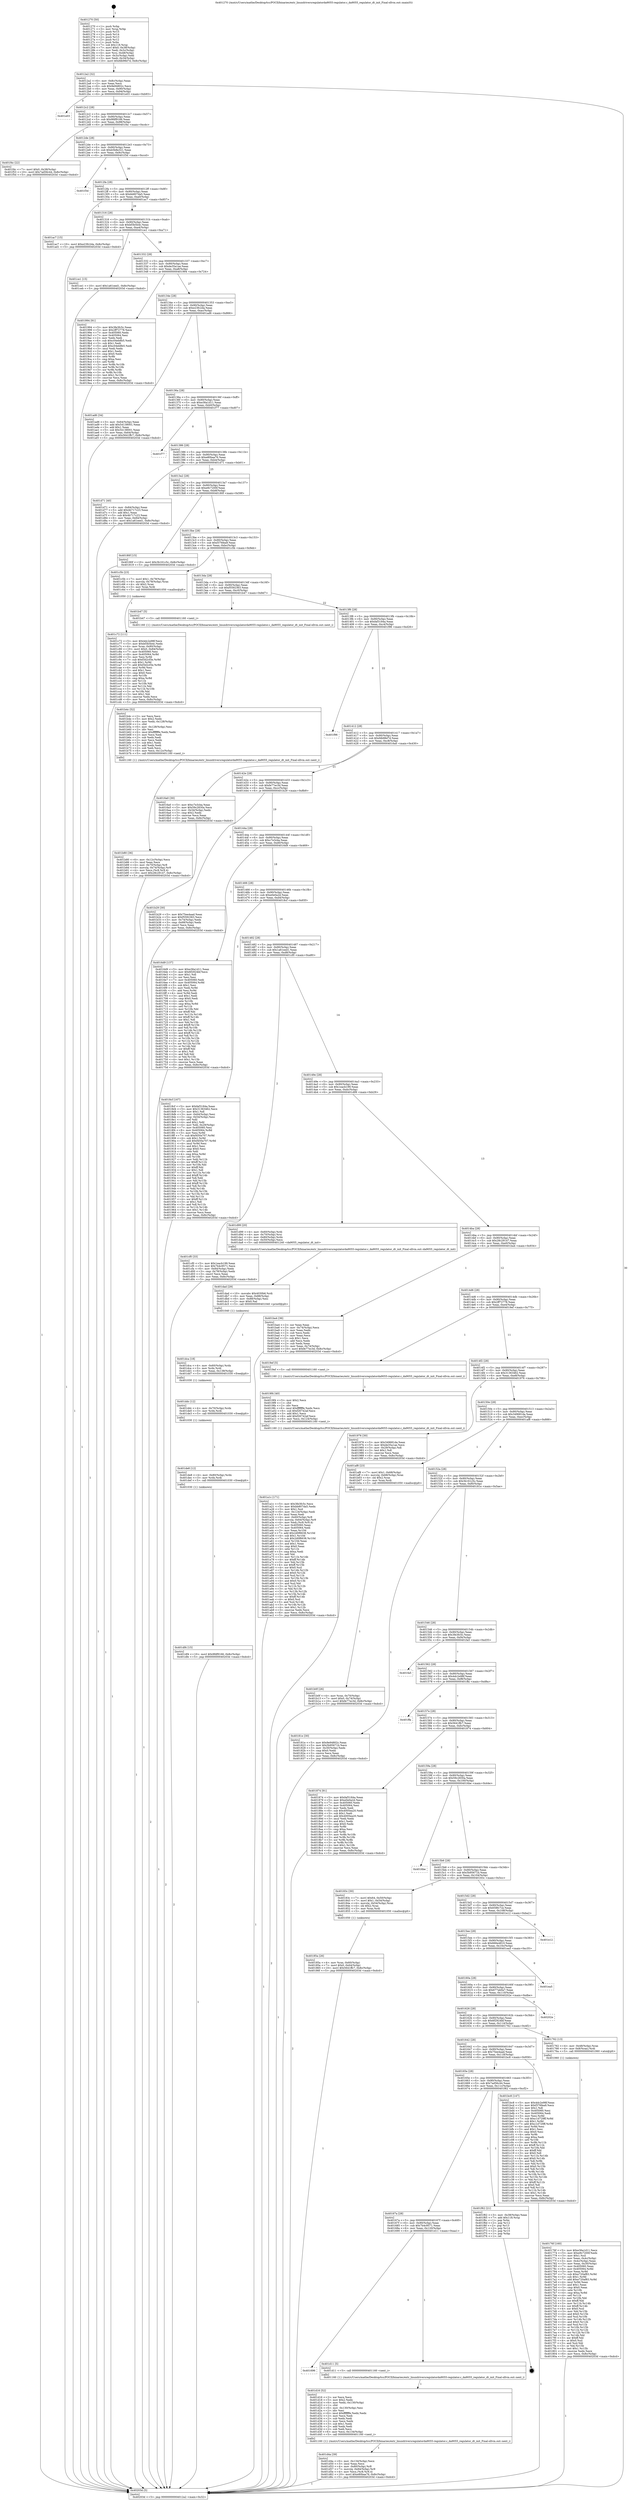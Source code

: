 digraph "0x401270" {
  label = "0x401270 (/mnt/c/Users/mathe/Desktop/tcc/POCII/binaries/extr_linuxdriversregulatorda9055-regulator.c_da9055_regulator_dt_init_Final-ollvm.out::main(0))"
  labelloc = "t"
  node[shape=record]

  Entry [label="",width=0.3,height=0.3,shape=circle,fillcolor=black,style=filled]
  "0x4012a2" [label="{
     0x4012a2 [32]\l
     | [instrs]\l
     &nbsp;&nbsp;0x4012a2 \<+6\>: mov -0x8c(%rbp),%eax\l
     &nbsp;&nbsp;0x4012a8 \<+2\>: mov %eax,%ecx\l
     &nbsp;&nbsp;0x4012aa \<+6\>: sub $0x9e94802c,%ecx\l
     &nbsp;&nbsp;0x4012b0 \<+6\>: mov %eax,-0x90(%rbp)\l
     &nbsp;&nbsp;0x4012b6 \<+6\>: mov %ecx,-0x94(%rbp)\l
     &nbsp;&nbsp;0x4012bc \<+6\>: je 0000000000401e03 \<main+0xb93\>\l
  }"]
  "0x401e03" [label="{
     0x401e03\l
  }", style=dashed]
  "0x4012c2" [label="{
     0x4012c2 [28]\l
     | [instrs]\l
     &nbsp;&nbsp;0x4012c2 \<+5\>: jmp 00000000004012c7 \<main+0x57\>\l
     &nbsp;&nbsp;0x4012c7 \<+6\>: mov -0x90(%rbp),%eax\l
     &nbsp;&nbsp;0x4012cd \<+5\>: sub $0x9fdf9166,%eax\l
     &nbsp;&nbsp;0x4012d2 \<+6\>: mov %eax,-0x98(%rbp)\l
     &nbsp;&nbsp;0x4012d8 \<+6\>: je 0000000000401f4c \<main+0xcdc\>\l
  }"]
  Exit [label="",width=0.3,height=0.3,shape=circle,fillcolor=black,style=filled,peripheries=2]
  "0x401f4c" [label="{
     0x401f4c [22]\l
     | [instrs]\l
     &nbsp;&nbsp;0x401f4c \<+7\>: movl $0x0,-0x38(%rbp)\l
     &nbsp;&nbsp;0x401f53 \<+10\>: movl $0x7ad56c44,-0x8c(%rbp)\l
     &nbsp;&nbsp;0x401f5d \<+5\>: jmp 000000000040203d \<main+0xdcd\>\l
  }"]
  "0x4012de" [label="{
     0x4012de [28]\l
     | [instrs]\l
     &nbsp;&nbsp;0x4012de \<+5\>: jmp 00000000004012e3 \<main+0x73\>\l
     &nbsp;&nbsp;0x4012e3 \<+6\>: mov -0x90(%rbp),%eax\l
     &nbsp;&nbsp;0x4012e9 \<+5\>: sub $0xb5b8e321,%eax\l
     &nbsp;&nbsp;0x4012ee \<+6\>: mov %eax,-0x9c(%rbp)\l
     &nbsp;&nbsp;0x4012f4 \<+6\>: je 0000000000401f3d \<main+0xccd\>\l
  }"]
  "0x401df4" [label="{
     0x401df4 [15]\l
     | [instrs]\l
     &nbsp;&nbsp;0x401df4 \<+10\>: movl $0x9fdf9166,-0x8c(%rbp)\l
     &nbsp;&nbsp;0x401dfe \<+5\>: jmp 000000000040203d \<main+0xdcd\>\l
  }"]
  "0x401f3d" [label="{
     0x401f3d\l
  }", style=dashed]
  "0x4012fa" [label="{
     0x4012fa [28]\l
     | [instrs]\l
     &nbsp;&nbsp;0x4012fa \<+5\>: jmp 00000000004012ff \<main+0x8f\>\l
     &nbsp;&nbsp;0x4012ff \<+6\>: mov -0x90(%rbp),%eax\l
     &nbsp;&nbsp;0x401305 \<+5\>: sub $0xbb807da5,%eax\l
     &nbsp;&nbsp;0x40130a \<+6\>: mov %eax,-0xa0(%rbp)\l
     &nbsp;&nbsp;0x401310 \<+6\>: je 0000000000401ac7 \<main+0x857\>\l
  }"]
  "0x401de8" [label="{
     0x401de8 [12]\l
     | [instrs]\l
     &nbsp;&nbsp;0x401de8 \<+4\>: mov -0x80(%rbp),%rdx\l
     &nbsp;&nbsp;0x401dec \<+3\>: mov %rdx,%rdi\l
     &nbsp;&nbsp;0x401def \<+5\>: call 0000000000401030 \<free@plt\>\l
     | [calls]\l
     &nbsp;&nbsp;0x401030 \{1\} (unknown)\l
  }"]
  "0x401ac7" [label="{
     0x401ac7 [15]\l
     | [instrs]\l
     &nbsp;&nbsp;0x401ac7 \<+10\>: movl $0xe23fc2da,-0x8c(%rbp)\l
     &nbsp;&nbsp;0x401ad1 \<+5\>: jmp 000000000040203d \<main+0xdcd\>\l
  }"]
  "0x401316" [label="{
     0x401316 [28]\l
     | [instrs]\l
     &nbsp;&nbsp;0x401316 \<+5\>: jmp 000000000040131b \<main+0xab\>\l
     &nbsp;&nbsp;0x40131b \<+6\>: mov -0x90(%rbp),%eax\l
     &nbsp;&nbsp;0x401321 \<+5\>: sub $0xbf3b5b4c,%eax\l
     &nbsp;&nbsp;0x401326 \<+6\>: mov %eax,-0xa4(%rbp)\l
     &nbsp;&nbsp;0x40132c \<+6\>: je 0000000000401ce1 \<main+0xa71\>\l
  }"]
  "0x401ddc" [label="{
     0x401ddc [12]\l
     | [instrs]\l
     &nbsp;&nbsp;0x401ddc \<+4\>: mov -0x70(%rbp),%rdx\l
     &nbsp;&nbsp;0x401de0 \<+3\>: mov %rdx,%rdi\l
     &nbsp;&nbsp;0x401de3 \<+5\>: call 0000000000401030 \<free@plt\>\l
     | [calls]\l
     &nbsp;&nbsp;0x401030 \{1\} (unknown)\l
  }"]
  "0x401ce1" [label="{
     0x401ce1 [15]\l
     | [instrs]\l
     &nbsp;&nbsp;0x401ce1 \<+10\>: movl $0x1a61eed1,-0x8c(%rbp)\l
     &nbsp;&nbsp;0x401ceb \<+5\>: jmp 000000000040203d \<main+0xdcd\>\l
  }"]
  "0x401332" [label="{
     0x401332 [28]\l
     | [instrs]\l
     &nbsp;&nbsp;0x401332 \<+5\>: jmp 0000000000401337 \<main+0xc7\>\l
     &nbsp;&nbsp;0x401337 \<+6\>: mov -0x90(%rbp),%eax\l
     &nbsp;&nbsp;0x40133d \<+5\>: sub $0xde35a1ae,%eax\l
     &nbsp;&nbsp;0x401342 \<+6\>: mov %eax,-0xa8(%rbp)\l
     &nbsp;&nbsp;0x401348 \<+6\>: je 0000000000401994 \<main+0x724\>\l
  }"]
  "0x401dca" [label="{
     0x401dca [18]\l
     | [instrs]\l
     &nbsp;&nbsp;0x401dca \<+4\>: mov -0x60(%rbp),%rdx\l
     &nbsp;&nbsp;0x401dce \<+3\>: mov %rdx,%rdi\l
     &nbsp;&nbsp;0x401dd1 \<+6\>: mov %eax,-0x138(%rbp)\l
     &nbsp;&nbsp;0x401dd7 \<+5\>: call 0000000000401030 \<free@plt\>\l
     | [calls]\l
     &nbsp;&nbsp;0x401030 \{1\} (unknown)\l
  }"]
  "0x401994" [label="{
     0x401994 [91]\l
     | [instrs]\l
     &nbsp;&nbsp;0x401994 \<+5\>: mov $0x3fe3fc5c,%eax\l
     &nbsp;&nbsp;0x401999 \<+5\>: mov $0x2ff72778,%ecx\l
     &nbsp;&nbsp;0x40199e \<+7\>: mov 0x405060,%edx\l
     &nbsp;&nbsp;0x4019a5 \<+7\>: mov 0x405064,%esi\l
     &nbsp;&nbsp;0x4019ac \<+2\>: mov %edx,%edi\l
     &nbsp;&nbsp;0x4019ae \<+6\>: sub $0xc04eb8b5,%edi\l
     &nbsp;&nbsp;0x4019b4 \<+3\>: sub $0x1,%edi\l
     &nbsp;&nbsp;0x4019b7 \<+6\>: add $0xc04eb8b5,%edi\l
     &nbsp;&nbsp;0x4019bd \<+3\>: imul %edi,%edx\l
     &nbsp;&nbsp;0x4019c0 \<+3\>: and $0x1,%edx\l
     &nbsp;&nbsp;0x4019c3 \<+3\>: cmp $0x0,%edx\l
     &nbsp;&nbsp;0x4019c6 \<+4\>: sete %r8b\l
     &nbsp;&nbsp;0x4019ca \<+3\>: cmp $0xa,%esi\l
     &nbsp;&nbsp;0x4019cd \<+4\>: setl %r9b\l
     &nbsp;&nbsp;0x4019d1 \<+3\>: mov %r8b,%r10b\l
     &nbsp;&nbsp;0x4019d4 \<+3\>: and %r9b,%r10b\l
     &nbsp;&nbsp;0x4019d7 \<+3\>: xor %r9b,%r8b\l
     &nbsp;&nbsp;0x4019da \<+3\>: or %r8b,%r10b\l
     &nbsp;&nbsp;0x4019dd \<+4\>: test $0x1,%r10b\l
     &nbsp;&nbsp;0x4019e1 \<+3\>: cmovne %ecx,%eax\l
     &nbsp;&nbsp;0x4019e4 \<+6\>: mov %eax,-0x8c(%rbp)\l
     &nbsp;&nbsp;0x4019ea \<+5\>: jmp 000000000040203d \<main+0xdcd\>\l
  }"]
  "0x40134e" [label="{
     0x40134e [28]\l
     | [instrs]\l
     &nbsp;&nbsp;0x40134e \<+5\>: jmp 0000000000401353 \<main+0xe3\>\l
     &nbsp;&nbsp;0x401353 \<+6\>: mov -0x90(%rbp),%eax\l
     &nbsp;&nbsp;0x401359 \<+5\>: sub $0xe23fc2da,%eax\l
     &nbsp;&nbsp;0x40135e \<+6\>: mov %eax,-0xac(%rbp)\l
     &nbsp;&nbsp;0x401364 \<+6\>: je 0000000000401ad6 \<main+0x866\>\l
  }"]
  "0x401dad" [label="{
     0x401dad [29]\l
     | [instrs]\l
     &nbsp;&nbsp;0x401dad \<+10\>: movabs $0x4030b6,%rdi\l
     &nbsp;&nbsp;0x401db7 \<+6\>: mov %eax,-0x88(%rbp)\l
     &nbsp;&nbsp;0x401dbd \<+6\>: mov -0x88(%rbp),%esi\l
     &nbsp;&nbsp;0x401dc3 \<+2\>: mov $0x0,%al\l
     &nbsp;&nbsp;0x401dc5 \<+5\>: call 0000000000401040 \<printf@plt\>\l
     | [calls]\l
     &nbsp;&nbsp;0x401040 \{1\} (unknown)\l
  }"]
  "0x401ad6" [label="{
     0x401ad6 [34]\l
     | [instrs]\l
     &nbsp;&nbsp;0x401ad6 \<+3\>: mov -0x64(%rbp),%eax\l
     &nbsp;&nbsp;0x401ad9 \<+5\>: add $0x54138001,%eax\l
     &nbsp;&nbsp;0x401ade \<+3\>: add $0x1,%eax\l
     &nbsp;&nbsp;0x401ae1 \<+5\>: sub $0x54138001,%eax\l
     &nbsp;&nbsp;0x401ae6 \<+3\>: mov %eax,-0x64(%rbp)\l
     &nbsp;&nbsp;0x401ae9 \<+10\>: movl $0x5641ffc7,-0x8c(%rbp)\l
     &nbsp;&nbsp;0x401af3 \<+5\>: jmp 000000000040203d \<main+0xdcd\>\l
  }"]
  "0x40136a" [label="{
     0x40136a [28]\l
     | [instrs]\l
     &nbsp;&nbsp;0x40136a \<+5\>: jmp 000000000040136f \<main+0xff\>\l
     &nbsp;&nbsp;0x40136f \<+6\>: mov -0x90(%rbp),%eax\l
     &nbsp;&nbsp;0x401375 \<+5\>: sub $0xe36a1d11,%eax\l
     &nbsp;&nbsp;0x40137a \<+6\>: mov %eax,-0xb0(%rbp)\l
     &nbsp;&nbsp;0x401380 \<+6\>: je 0000000000401f77 \<main+0xd07\>\l
  }"]
  "0x401d4a" [label="{
     0x401d4a [39]\l
     | [instrs]\l
     &nbsp;&nbsp;0x401d4a \<+6\>: mov -0x134(%rbp),%ecx\l
     &nbsp;&nbsp;0x401d50 \<+3\>: imul %eax,%ecx\l
     &nbsp;&nbsp;0x401d53 \<+4\>: mov -0x80(%rbp),%r8\l
     &nbsp;&nbsp;0x401d57 \<+7\>: movslq -0x84(%rbp),%r9\l
     &nbsp;&nbsp;0x401d5e \<+4\>: mov %ecx,(%r8,%r9,4)\l
     &nbsp;&nbsp;0x401d62 \<+10\>: movl $0xe80baa76,-0x8c(%rbp)\l
     &nbsp;&nbsp;0x401d6c \<+5\>: jmp 000000000040203d \<main+0xdcd\>\l
  }"]
  "0x401f77" [label="{
     0x401f77\l
  }", style=dashed]
  "0x401386" [label="{
     0x401386 [28]\l
     | [instrs]\l
     &nbsp;&nbsp;0x401386 \<+5\>: jmp 000000000040138b \<main+0x11b\>\l
     &nbsp;&nbsp;0x40138b \<+6\>: mov -0x90(%rbp),%eax\l
     &nbsp;&nbsp;0x401391 \<+5\>: sub $0xe80baa76,%eax\l
     &nbsp;&nbsp;0x401396 \<+6\>: mov %eax,-0xb4(%rbp)\l
     &nbsp;&nbsp;0x40139c \<+6\>: je 0000000000401d71 \<main+0xb01\>\l
  }"]
  "0x401d16" [label="{
     0x401d16 [52]\l
     | [instrs]\l
     &nbsp;&nbsp;0x401d16 \<+2\>: xor %ecx,%ecx\l
     &nbsp;&nbsp;0x401d18 \<+5\>: mov $0x2,%edx\l
     &nbsp;&nbsp;0x401d1d \<+6\>: mov %edx,-0x130(%rbp)\l
     &nbsp;&nbsp;0x401d23 \<+1\>: cltd\l
     &nbsp;&nbsp;0x401d24 \<+6\>: mov -0x130(%rbp),%esi\l
     &nbsp;&nbsp;0x401d2a \<+2\>: idiv %esi\l
     &nbsp;&nbsp;0x401d2c \<+6\>: imul $0xfffffffe,%edx,%edx\l
     &nbsp;&nbsp;0x401d32 \<+2\>: mov %ecx,%edi\l
     &nbsp;&nbsp;0x401d34 \<+2\>: sub %edx,%edi\l
     &nbsp;&nbsp;0x401d36 \<+2\>: mov %ecx,%edx\l
     &nbsp;&nbsp;0x401d38 \<+3\>: sub $0x1,%edx\l
     &nbsp;&nbsp;0x401d3b \<+2\>: add %edx,%edi\l
     &nbsp;&nbsp;0x401d3d \<+2\>: sub %edi,%ecx\l
     &nbsp;&nbsp;0x401d3f \<+6\>: mov %ecx,-0x134(%rbp)\l
     &nbsp;&nbsp;0x401d45 \<+5\>: call 0000000000401160 \<next_i\>\l
     | [calls]\l
     &nbsp;&nbsp;0x401160 \{1\} (/mnt/c/Users/mathe/Desktop/tcc/POCII/binaries/extr_linuxdriversregulatorda9055-regulator.c_da9055_regulator_dt_init_Final-ollvm.out::next_i)\l
  }"]
  "0x401d71" [label="{
     0x401d71 [40]\l
     | [instrs]\l
     &nbsp;&nbsp;0x401d71 \<+6\>: mov -0x84(%rbp),%eax\l
     &nbsp;&nbsp;0x401d77 \<+5\>: add $0x4b717c23,%eax\l
     &nbsp;&nbsp;0x401d7c \<+3\>: add $0x1,%eax\l
     &nbsp;&nbsp;0x401d7f \<+5\>: sub $0x4b717c23,%eax\l
     &nbsp;&nbsp;0x401d84 \<+6\>: mov %eax,-0x84(%rbp)\l
     &nbsp;&nbsp;0x401d8a \<+10\>: movl $0x1a61eed1,-0x8c(%rbp)\l
     &nbsp;&nbsp;0x401d94 \<+5\>: jmp 000000000040203d \<main+0xdcd\>\l
  }"]
  "0x4013a2" [label="{
     0x4013a2 [28]\l
     | [instrs]\l
     &nbsp;&nbsp;0x4013a2 \<+5\>: jmp 00000000004013a7 \<main+0x137\>\l
     &nbsp;&nbsp;0x4013a7 \<+6\>: mov -0x90(%rbp),%eax\l
     &nbsp;&nbsp;0x4013ad \<+5\>: sub $0xe9c7200f,%eax\l
     &nbsp;&nbsp;0x4013b2 \<+6\>: mov %eax,-0xb8(%rbp)\l
     &nbsp;&nbsp;0x4013b8 \<+6\>: je 000000000040180f \<main+0x59f\>\l
  }"]
  "0x401696" [label="{
     0x401696\l
  }", style=dashed]
  "0x40180f" [label="{
     0x40180f [15]\l
     | [instrs]\l
     &nbsp;&nbsp;0x40180f \<+10\>: movl $0x3b161c5c,-0x8c(%rbp)\l
     &nbsp;&nbsp;0x401819 \<+5\>: jmp 000000000040203d \<main+0xdcd\>\l
  }"]
  "0x4013be" [label="{
     0x4013be [28]\l
     | [instrs]\l
     &nbsp;&nbsp;0x4013be \<+5\>: jmp 00000000004013c3 \<main+0x153\>\l
     &nbsp;&nbsp;0x4013c3 \<+6\>: mov -0x90(%rbp),%eax\l
     &nbsp;&nbsp;0x4013c9 \<+5\>: sub $0xf376fea9,%eax\l
     &nbsp;&nbsp;0x4013ce \<+6\>: mov %eax,-0xbc(%rbp)\l
     &nbsp;&nbsp;0x4013d4 \<+6\>: je 0000000000401c5b \<main+0x9eb\>\l
  }"]
  "0x401d11" [label="{
     0x401d11 [5]\l
     | [instrs]\l
     &nbsp;&nbsp;0x401d11 \<+5\>: call 0000000000401160 \<next_i\>\l
     | [calls]\l
     &nbsp;&nbsp;0x401160 \{1\} (/mnt/c/Users/mathe/Desktop/tcc/POCII/binaries/extr_linuxdriversregulatorda9055-regulator.c_da9055_regulator_dt_init_Final-ollvm.out::next_i)\l
  }"]
  "0x401c5b" [label="{
     0x401c5b [23]\l
     | [instrs]\l
     &nbsp;&nbsp;0x401c5b \<+7\>: movl $0x1,-0x78(%rbp)\l
     &nbsp;&nbsp;0x401c62 \<+4\>: movslq -0x78(%rbp),%rax\l
     &nbsp;&nbsp;0x401c66 \<+4\>: shl $0x2,%rax\l
     &nbsp;&nbsp;0x401c6a \<+3\>: mov %rax,%rdi\l
     &nbsp;&nbsp;0x401c6d \<+5\>: call 0000000000401050 \<malloc@plt\>\l
     | [calls]\l
     &nbsp;&nbsp;0x401050 \{1\} (unknown)\l
  }"]
  "0x4013da" [label="{
     0x4013da [28]\l
     | [instrs]\l
     &nbsp;&nbsp;0x4013da \<+5\>: jmp 00000000004013df \<main+0x16f\>\l
     &nbsp;&nbsp;0x4013df \<+6\>: mov -0x90(%rbp),%eax\l
     &nbsp;&nbsp;0x4013e5 \<+5\>: sub $0xf5592363,%eax\l
     &nbsp;&nbsp;0x4013ea \<+6\>: mov %eax,-0xc0(%rbp)\l
     &nbsp;&nbsp;0x4013f0 \<+6\>: je 0000000000401b47 \<main+0x8d7\>\l
  }"]
  "0x40167a" [label="{
     0x40167a [28]\l
     | [instrs]\l
     &nbsp;&nbsp;0x40167a \<+5\>: jmp 000000000040167f \<main+0x40f\>\l
     &nbsp;&nbsp;0x40167f \<+6\>: mov -0x90(%rbp),%eax\l
     &nbsp;&nbsp;0x401685 \<+5\>: sub $0x7b4c9571,%eax\l
     &nbsp;&nbsp;0x40168a \<+6\>: mov %eax,-0x120(%rbp)\l
     &nbsp;&nbsp;0x401690 \<+6\>: je 0000000000401d11 \<main+0xaa1\>\l
  }"]
  "0x401b47" [label="{
     0x401b47 [5]\l
     | [instrs]\l
     &nbsp;&nbsp;0x401b47 \<+5\>: call 0000000000401160 \<next_i\>\l
     | [calls]\l
     &nbsp;&nbsp;0x401160 \{1\} (/mnt/c/Users/mathe/Desktop/tcc/POCII/binaries/extr_linuxdriversregulatorda9055-regulator.c_da9055_regulator_dt_init_Final-ollvm.out::next_i)\l
  }"]
  "0x4013f6" [label="{
     0x4013f6 [28]\l
     | [instrs]\l
     &nbsp;&nbsp;0x4013f6 \<+5\>: jmp 00000000004013fb \<main+0x18b\>\l
     &nbsp;&nbsp;0x4013fb \<+6\>: mov -0x90(%rbp),%eax\l
     &nbsp;&nbsp;0x401401 \<+5\>: sub $0xfaf3184a,%eax\l
     &nbsp;&nbsp;0x401406 \<+6\>: mov %eax,-0xc4(%rbp)\l
     &nbsp;&nbsp;0x40140c \<+6\>: je 0000000000401f96 \<main+0xd26\>\l
  }"]
  "0x401f62" [label="{
     0x401f62 [21]\l
     | [instrs]\l
     &nbsp;&nbsp;0x401f62 \<+3\>: mov -0x38(%rbp),%eax\l
     &nbsp;&nbsp;0x401f65 \<+7\>: add $0x118,%rsp\l
     &nbsp;&nbsp;0x401f6c \<+1\>: pop %rbx\l
     &nbsp;&nbsp;0x401f6d \<+2\>: pop %r12\l
     &nbsp;&nbsp;0x401f6f \<+2\>: pop %r13\l
     &nbsp;&nbsp;0x401f71 \<+2\>: pop %r14\l
     &nbsp;&nbsp;0x401f73 \<+2\>: pop %r15\l
     &nbsp;&nbsp;0x401f75 \<+1\>: pop %rbp\l
     &nbsp;&nbsp;0x401f76 \<+1\>: ret\l
  }"]
  "0x401f96" [label="{
     0x401f96\l
  }", style=dashed]
  "0x401412" [label="{
     0x401412 [28]\l
     | [instrs]\l
     &nbsp;&nbsp;0x401412 \<+5\>: jmp 0000000000401417 \<main+0x1a7\>\l
     &nbsp;&nbsp;0x401417 \<+6\>: mov -0x90(%rbp),%eax\l
     &nbsp;&nbsp;0x40141d \<+5\>: sub $0xfdb98d7d,%eax\l
     &nbsp;&nbsp;0x401422 \<+6\>: mov %eax,-0xc8(%rbp)\l
     &nbsp;&nbsp;0x401428 \<+6\>: je 00000000004016a0 \<main+0x430\>\l
  }"]
  "0x401c72" [label="{
     0x401c72 [111]\l
     | [instrs]\l
     &nbsp;&nbsp;0x401c72 \<+5\>: mov $0x4dc2e98f,%ecx\l
     &nbsp;&nbsp;0x401c77 \<+5\>: mov $0xbf3b5b4c,%edx\l
     &nbsp;&nbsp;0x401c7c \<+4\>: mov %rax,-0x80(%rbp)\l
     &nbsp;&nbsp;0x401c80 \<+10\>: movl $0x0,-0x84(%rbp)\l
     &nbsp;&nbsp;0x401c8a \<+7\>: mov 0x405060,%esi\l
     &nbsp;&nbsp;0x401c91 \<+8\>: mov 0x405064,%r8d\l
     &nbsp;&nbsp;0x401c99 \<+3\>: mov %esi,%r9d\l
     &nbsp;&nbsp;0x401c9c \<+7\>: sub $0xf3d2cf3e,%r9d\l
     &nbsp;&nbsp;0x401ca3 \<+4\>: sub $0x1,%r9d\l
     &nbsp;&nbsp;0x401ca7 \<+7\>: add $0xf3d2cf3e,%r9d\l
     &nbsp;&nbsp;0x401cae \<+4\>: imul %r9d,%esi\l
     &nbsp;&nbsp;0x401cb2 \<+3\>: and $0x1,%esi\l
     &nbsp;&nbsp;0x401cb5 \<+3\>: cmp $0x0,%esi\l
     &nbsp;&nbsp;0x401cb8 \<+4\>: sete %r10b\l
     &nbsp;&nbsp;0x401cbc \<+4\>: cmp $0xa,%r8d\l
     &nbsp;&nbsp;0x401cc0 \<+4\>: setl %r11b\l
     &nbsp;&nbsp;0x401cc4 \<+3\>: mov %r10b,%bl\l
     &nbsp;&nbsp;0x401cc7 \<+3\>: and %r11b,%bl\l
     &nbsp;&nbsp;0x401cca \<+3\>: xor %r11b,%r10b\l
     &nbsp;&nbsp;0x401ccd \<+3\>: or %r10b,%bl\l
     &nbsp;&nbsp;0x401cd0 \<+3\>: test $0x1,%bl\l
     &nbsp;&nbsp;0x401cd3 \<+3\>: cmovne %edx,%ecx\l
     &nbsp;&nbsp;0x401cd6 \<+6\>: mov %ecx,-0x8c(%rbp)\l
     &nbsp;&nbsp;0x401cdc \<+5\>: jmp 000000000040203d \<main+0xdcd\>\l
  }"]
  "0x4016a0" [label="{
     0x4016a0 [30]\l
     | [instrs]\l
     &nbsp;&nbsp;0x4016a0 \<+5\>: mov $0xc7e3cba,%eax\l
     &nbsp;&nbsp;0x4016a5 \<+5\>: mov $0x59c2830a,%ecx\l
     &nbsp;&nbsp;0x4016aa \<+3\>: mov -0x34(%rbp),%edx\l
     &nbsp;&nbsp;0x4016ad \<+3\>: cmp $0x2,%edx\l
     &nbsp;&nbsp;0x4016b0 \<+3\>: cmovne %ecx,%eax\l
     &nbsp;&nbsp;0x4016b3 \<+6\>: mov %eax,-0x8c(%rbp)\l
     &nbsp;&nbsp;0x4016b9 \<+5\>: jmp 000000000040203d \<main+0xdcd\>\l
  }"]
  "0x40142e" [label="{
     0x40142e [28]\l
     | [instrs]\l
     &nbsp;&nbsp;0x40142e \<+5\>: jmp 0000000000401433 \<main+0x1c3\>\l
     &nbsp;&nbsp;0x401433 \<+6\>: mov -0x90(%rbp),%eax\l
     &nbsp;&nbsp;0x401439 \<+5\>: sub $0xfe77ec3d,%eax\l
     &nbsp;&nbsp;0x40143e \<+6\>: mov %eax,-0xcc(%rbp)\l
     &nbsp;&nbsp;0x401444 \<+6\>: je 0000000000401b29 \<main+0x8b9\>\l
  }"]
  "0x40203d" [label="{
     0x40203d [5]\l
     | [instrs]\l
     &nbsp;&nbsp;0x40203d \<+5\>: jmp 00000000004012a2 \<main+0x32\>\l
  }"]
  "0x401270" [label="{
     0x401270 [50]\l
     | [instrs]\l
     &nbsp;&nbsp;0x401270 \<+1\>: push %rbp\l
     &nbsp;&nbsp;0x401271 \<+3\>: mov %rsp,%rbp\l
     &nbsp;&nbsp;0x401274 \<+2\>: push %r15\l
     &nbsp;&nbsp;0x401276 \<+2\>: push %r14\l
     &nbsp;&nbsp;0x401278 \<+2\>: push %r13\l
     &nbsp;&nbsp;0x40127a \<+2\>: push %r12\l
     &nbsp;&nbsp;0x40127c \<+1\>: push %rbx\l
     &nbsp;&nbsp;0x40127d \<+7\>: sub $0x118,%rsp\l
     &nbsp;&nbsp;0x401284 \<+7\>: movl $0x0,-0x38(%rbp)\l
     &nbsp;&nbsp;0x40128b \<+3\>: mov %edi,-0x3c(%rbp)\l
     &nbsp;&nbsp;0x40128e \<+4\>: mov %rsi,-0x48(%rbp)\l
     &nbsp;&nbsp;0x401292 \<+3\>: mov -0x3c(%rbp),%edi\l
     &nbsp;&nbsp;0x401295 \<+3\>: mov %edi,-0x34(%rbp)\l
     &nbsp;&nbsp;0x401298 \<+10\>: movl $0xfdb98d7d,-0x8c(%rbp)\l
  }"]
  "0x40165e" [label="{
     0x40165e [28]\l
     | [instrs]\l
     &nbsp;&nbsp;0x40165e \<+5\>: jmp 0000000000401663 \<main+0x3f3\>\l
     &nbsp;&nbsp;0x401663 \<+6\>: mov -0x90(%rbp),%eax\l
     &nbsp;&nbsp;0x401669 \<+5\>: sub $0x7ad56c44,%eax\l
     &nbsp;&nbsp;0x40166e \<+6\>: mov %eax,-0x11c(%rbp)\l
     &nbsp;&nbsp;0x401674 \<+6\>: je 0000000000401f62 \<main+0xcf2\>\l
  }"]
  "0x401b29" [label="{
     0x401b29 [30]\l
     | [instrs]\l
     &nbsp;&nbsp;0x401b29 \<+5\>: mov $0x75ee4aad,%eax\l
     &nbsp;&nbsp;0x401b2e \<+5\>: mov $0xf5592363,%ecx\l
     &nbsp;&nbsp;0x401b33 \<+3\>: mov -0x74(%rbp),%edx\l
     &nbsp;&nbsp;0x401b36 \<+3\>: cmp -0x68(%rbp),%edx\l
     &nbsp;&nbsp;0x401b39 \<+3\>: cmovl %ecx,%eax\l
     &nbsp;&nbsp;0x401b3c \<+6\>: mov %eax,-0x8c(%rbp)\l
     &nbsp;&nbsp;0x401b42 \<+5\>: jmp 000000000040203d \<main+0xdcd\>\l
  }"]
  "0x40144a" [label="{
     0x40144a [28]\l
     | [instrs]\l
     &nbsp;&nbsp;0x40144a \<+5\>: jmp 000000000040144f \<main+0x1df\>\l
     &nbsp;&nbsp;0x40144f \<+6\>: mov -0x90(%rbp),%eax\l
     &nbsp;&nbsp;0x401455 \<+5\>: sub $0xc7e3cba,%eax\l
     &nbsp;&nbsp;0x40145a \<+6\>: mov %eax,-0xd0(%rbp)\l
     &nbsp;&nbsp;0x401460 \<+6\>: je 00000000004016d9 \<main+0x469\>\l
  }"]
  "0x401bc8" [label="{
     0x401bc8 [147]\l
     | [instrs]\l
     &nbsp;&nbsp;0x401bc8 \<+5\>: mov $0x4dc2e98f,%eax\l
     &nbsp;&nbsp;0x401bcd \<+5\>: mov $0xf376fea9,%ecx\l
     &nbsp;&nbsp;0x401bd2 \<+2\>: mov $0x1,%dl\l
     &nbsp;&nbsp;0x401bd4 \<+7\>: mov 0x405060,%esi\l
     &nbsp;&nbsp;0x401bdb \<+7\>: mov 0x405064,%edi\l
     &nbsp;&nbsp;0x401be2 \<+3\>: mov %esi,%r8d\l
     &nbsp;&nbsp;0x401be5 \<+7\>: sub $0xc1d729ff,%r8d\l
     &nbsp;&nbsp;0x401bec \<+4\>: sub $0x1,%r8d\l
     &nbsp;&nbsp;0x401bf0 \<+7\>: add $0xc1d729ff,%r8d\l
     &nbsp;&nbsp;0x401bf7 \<+4\>: imul %r8d,%esi\l
     &nbsp;&nbsp;0x401bfb \<+3\>: and $0x1,%esi\l
     &nbsp;&nbsp;0x401bfe \<+3\>: cmp $0x0,%esi\l
     &nbsp;&nbsp;0x401c01 \<+4\>: sete %r9b\l
     &nbsp;&nbsp;0x401c05 \<+3\>: cmp $0xa,%edi\l
     &nbsp;&nbsp;0x401c08 \<+4\>: setl %r10b\l
     &nbsp;&nbsp;0x401c0c \<+3\>: mov %r9b,%r11b\l
     &nbsp;&nbsp;0x401c0f \<+4\>: xor $0xff,%r11b\l
     &nbsp;&nbsp;0x401c13 \<+3\>: mov %r10b,%bl\l
     &nbsp;&nbsp;0x401c16 \<+3\>: xor $0xff,%bl\l
     &nbsp;&nbsp;0x401c19 \<+3\>: xor $0x0,%dl\l
     &nbsp;&nbsp;0x401c1c \<+3\>: mov %r11b,%r14b\l
     &nbsp;&nbsp;0x401c1f \<+4\>: and $0x0,%r14b\l
     &nbsp;&nbsp;0x401c23 \<+3\>: and %dl,%r9b\l
     &nbsp;&nbsp;0x401c26 \<+3\>: mov %bl,%r15b\l
     &nbsp;&nbsp;0x401c29 \<+4\>: and $0x0,%r15b\l
     &nbsp;&nbsp;0x401c2d \<+3\>: and %dl,%r10b\l
     &nbsp;&nbsp;0x401c30 \<+3\>: or %r9b,%r14b\l
     &nbsp;&nbsp;0x401c33 \<+3\>: or %r10b,%r15b\l
     &nbsp;&nbsp;0x401c36 \<+3\>: xor %r15b,%r14b\l
     &nbsp;&nbsp;0x401c39 \<+3\>: or %bl,%r11b\l
     &nbsp;&nbsp;0x401c3c \<+4\>: xor $0xff,%r11b\l
     &nbsp;&nbsp;0x401c40 \<+3\>: or $0x0,%dl\l
     &nbsp;&nbsp;0x401c43 \<+3\>: and %dl,%r11b\l
     &nbsp;&nbsp;0x401c46 \<+3\>: or %r11b,%r14b\l
     &nbsp;&nbsp;0x401c49 \<+4\>: test $0x1,%r14b\l
     &nbsp;&nbsp;0x401c4d \<+3\>: cmovne %ecx,%eax\l
     &nbsp;&nbsp;0x401c50 \<+6\>: mov %eax,-0x8c(%rbp)\l
     &nbsp;&nbsp;0x401c56 \<+5\>: jmp 000000000040203d \<main+0xdcd\>\l
  }"]
  "0x4016d9" [label="{
     0x4016d9 [137]\l
     | [instrs]\l
     &nbsp;&nbsp;0x4016d9 \<+5\>: mov $0xe36a1d11,%eax\l
     &nbsp;&nbsp;0x4016de \<+5\>: mov $0x6f2924bf,%ecx\l
     &nbsp;&nbsp;0x4016e3 \<+2\>: mov $0x1,%dl\l
     &nbsp;&nbsp;0x4016e5 \<+2\>: xor %esi,%esi\l
     &nbsp;&nbsp;0x4016e7 \<+7\>: mov 0x405060,%edi\l
     &nbsp;&nbsp;0x4016ee \<+8\>: mov 0x405064,%r8d\l
     &nbsp;&nbsp;0x4016f6 \<+3\>: sub $0x1,%esi\l
     &nbsp;&nbsp;0x4016f9 \<+3\>: mov %edi,%r9d\l
     &nbsp;&nbsp;0x4016fc \<+3\>: add %esi,%r9d\l
     &nbsp;&nbsp;0x4016ff \<+4\>: imul %r9d,%edi\l
     &nbsp;&nbsp;0x401703 \<+3\>: and $0x1,%edi\l
     &nbsp;&nbsp;0x401706 \<+3\>: cmp $0x0,%edi\l
     &nbsp;&nbsp;0x401709 \<+4\>: sete %r10b\l
     &nbsp;&nbsp;0x40170d \<+4\>: cmp $0xa,%r8d\l
     &nbsp;&nbsp;0x401711 \<+4\>: setl %r11b\l
     &nbsp;&nbsp;0x401715 \<+3\>: mov %r10b,%bl\l
     &nbsp;&nbsp;0x401718 \<+3\>: xor $0xff,%bl\l
     &nbsp;&nbsp;0x40171b \<+3\>: mov %r11b,%r14b\l
     &nbsp;&nbsp;0x40171e \<+4\>: xor $0xff,%r14b\l
     &nbsp;&nbsp;0x401722 \<+3\>: xor $0x1,%dl\l
     &nbsp;&nbsp;0x401725 \<+3\>: mov %bl,%r15b\l
     &nbsp;&nbsp;0x401728 \<+4\>: and $0xff,%r15b\l
     &nbsp;&nbsp;0x40172c \<+3\>: and %dl,%r10b\l
     &nbsp;&nbsp;0x40172f \<+3\>: mov %r14b,%r12b\l
     &nbsp;&nbsp;0x401732 \<+4\>: and $0xff,%r12b\l
     &nbsp;&nbsp;0x401736 \<+3\>: and %dl,%r11b\l
     &nbsp;&nbsp;0x401739 \<+3\>: or %r10b,%r15b\l
     &nbsp;&nbsp;0x40173c \<+3\>: or %r11b,%r12b\l
     &nbsp;&nbsp;0x40173f \<+3\>: xor %r12b,%r15b\l
     &nbsp;&nbsp;0x401742 \<+3\>: or %r14b,%bl\l
     &nbsp;&nbsp;0x401745 \<+3\>: xor $0xff,%bl\l
     &nbsp;&nbsp;0x401748 \<+3\>: or $0x1,%dl\l
     &nbsp;&nbsp;0x40174b \<+2\>: and %dl,%bl\l
     &nbsp;&nbsp;0x40174d \<+3\>: or %bl,%r15b\l
     &nbsp;&nbsp;0x401750 \<+4\>: test $0x1,%r15b\l
     &nbsp;&nbsp;0x401754 \<+3\>: cmovne %ecx,%eax\l
     &nbsp;&nbsp;0x401757 \<+6\>: mov %eax,-0x8c(%rbp)\l
     &nbsp;&nbsp;0x40175d \<+5\>: jmp 000000000040203d \<main+0xdcd\>\l
  }"]
  "0x401466" [label="{
     0x401466 [28]\l
     | [instrs]\l
     &nbsp;&nbsp;0x401466 \<+5\>: jmp 000000000040146b \<main+0x1fb\>\l
     &nbsp;&nbsp;0x40146b \<+6\>: mov -0x90(%rbp),%eax\l
     &nbsp;&nbsp;0x401471 \<+5\>: sub $0xe0e0a2d,%eax\l
     &nbsp;&nbsp;0x401476 \<+6\>: mov %eax,-0xd4(%rbp)\l
     &nbsp;&nbsp;0x40147c \<+6\>: je 00000000004018cf \<main+0x65f\>\l
  }"]
  "0x401b80" [label="{
     0x401b80 [36]\l
     | [instrs]\l
     &nbsp;&nbsp;0x401b80 \<+6\>: mov -0x12c(%rbp),%ecx\l
     &nbsp;&nbsp;0x401b86 \<+3\>: imul %eax,%ecx\l
     &nbsp;&nbsp;0x401b89 \<+4\>: mov -0x70(%rbp),%r8\l
     &nbsp;&nbsp;0x401b8d \<+4\>: movslq -0x74(%rbp),%r9\l
     &nbsp;&nbsp;0x401b91 \<+4\>: mov %ecx,(%r8,%r9,4)\l
     &nbsp;&nbsp;0x401b95 \<+10\>: movl $0x28c29147,-0x8c(%rbp)\l
     &nbsp;&nbsp;0x401b9f \<+5\>: jmp 000000000040203d \<main+0xdcd\>\l
  }"]
  "0x4018cf" [label="{
     0x4018cf [167]\l
     | [instrs]\l
     &nbsp;&nbsp;0x4018cf \<+5\>: mov $0xfaf3184a,%eax\l
     &nbsp;&nbsp;0x4018d4 \<+5\>: mov $0x31363462,%ecx\l
     &nbsp;&nbsp;0x4018d9 \<+2\>: mov $0x1,%dl\l
     &nbsp;&nbsp;0x4018db \<+3\>: mov -0x64(%rbp),%esi\l
     &nbsp;&nbsp;0x4018de \<+3\>: cmp -0x54(%rbp),%esi\l
     &nbsp;&nbsp;0x4018e1 \<+4\>: setl %dil\l
     &nbsp;&nbsp;0x4018e5 \<+4\>: and $0x1,%dil\l
     &nbsp;&nbsp;0x4018e9 \<+4\>: mov %dil,-0x29(%rbp)\l
     &nbsp;&nbsp;0x4018ed \<+7\>: mov 0x405060,%esi\l
     &nbsp;&nbsp;0x4018f4 \<+8\>: mov 0x405064,%r8d\l
     &nbsp;&nbsp;0x4018fc \<+3\>: mov %esi,%r9d\l
     &nbsp;&nbsp;0x4018ff \<+7\>: sub $0xf450a707,%r9d\l
     &nbsp;&nbsp;0x401906 \<+4\>: sub $0x1,%r9d\l
     &nbsp;&nbsp;0x40190a \<+7\>: add $0xf450a707,%r9d\l
     &nbsp;&nbsp;0x401911 \<+4\>: imul %r9d,%esi\l
     &nbsp;&nbsp;0x401915 \<+3\>: and $0x1,%esi\l
     &nbsp;&nbsp;0x401918 \<+3\>: cmp $0x0,%esi\l
     &nbsp;&nbsp;0x40191b \<+4\>: sete %dil\l
     &nbsp;&nbsp;0x40191f \<+4\>: cmp $0xa,%r8d\l
     &nbsp;&nbsp;0x401923 \<+4\>: setl %r10b\l
     &nbsp;&nbsp;0x401927 \<+3\>: mov %dil,%r11b\l
     &nbsp;&nbsp;0x40192a \<+4\>: xor $0xff,%r11b\l
     &nbsp;&nbsp;0x40192e \<+3\>: mov %r10b,%bl\l
     &nbsp;&nbsp;0x401931 \<+3\>: xor $0xff,%bl\l
     &nbsp;&nbsp;0x401934 \<+3\>: xor $0x1,%dl\l
     &nbsp;&nbsp;0x401937 \<+3\>: mov %r11b,%r14b\l
     &nbsp;&nbsp;0x40193a \<+4\>: and $0xff,%r14b\l
     &nbsp;&nbsp;0x40193e \<+3\>: and %dl,%dil\l
     &nbsp;&nbsp;0x401941 \<+3\>: mov %bl,%r15b\l
     &nbsp;&nbsp;0x401944 \<+4\>: and $0xff,%r15b\l
     &nbsp;&nbsp;0x401948 \<+3\>: and %dl,%r10b\l
     &nbsp;&nbsp;0x40194b \<+3\>: or %dil,%r14b\l
     &nbsp;&nbsp;0x40194e \<+3\>: or %r10b,%r15b\l
     &nbsp;&nbsp;0x401951 \<+3\>: xor %r15b,%r14b\l
     &nbsp;&nbsp;0x401954 \<+3\>: or %bl,%r11b\l
     &nbsp;&nbsp;0x401957 \<+4\>: xor $0xff,%r11b\l
     &nbsp;&nbsp;0x40195b \<+3\>: or $0x1,%dl\l
     &nbsp;&nbsp;0x40195e \<+3\>: and %dl,%r11b\l
     &nbsp;&nbsp;0x401961 \<+3\>: or %r11b,%r14b\l
     &nbsp;&nbsp;0x401964 \<+4\>: test $0x1,%r14b\l
     &nbsp;&nbsp;0x401968 \<+3\>: cmovne %ecx,%eax\l
     &nbsp;&nbsp;0x40196b \<+6\>: mov %eax,-0x8c(%rbp)\l
     &nbsp;&nbsp;0x401971 \<+5\>: jmp 000000000040203d \<main+0xdcd\>\l
  }"]
  "0x401482" [label="{
     0x401482 [28]\l
     | [instrs]\l
     &nbsp;&nbsp;0x401482 \<+5\>: jmp 0000000000401487 \<main+0x217\>\l
     &nbsp;&nbsp;0x401487 \<+6\>: mov -0x90(%rbp),%eax\l
     &nbsp;&nbsp;0x40148d \<+5\>: sub $0x1a61eed1,%eax\l
     &nbsp;&nbsp;0x401492 \<+6\>: mov %eax,-0xd8(%rbp)\l
     &nbsp;&nbsp;0x401498 \<+6\>: je 0000000000401cf0 \<main+0xa80\>\l
  }"]
  "0x401b4c" [label="{
     0x401b4c [52]\l
     | [instrs]\l
     &nbsp;&nbsp;0x401b4c \<+2\>: xor %ecx,%ecx\l
     &nbsp;&nbsp;0x401b4e \<+5\>: mov $0x2,%edx\l
     &nbsp;&nbsp;0x401b53 \<+6\>: mov %edx,-0x128(%rbp)\l
     &nbsp;&nbsp;0x401b59 \<+1\>: cltd\l
     &nbsp;&nbsp;0x401b5a \<+6\>: mov -0x128(%rbp),%esi\l
     &nbsp;&nbsp;0x401b60 \<+2\>: idiv %esi\l
     &nbsp;&nbsp;0x401b62 \<+6\>: imul $0xfffffffe,%edx,%edx\l
     &nbsp;&nbsp;0x401b68 \<+2\>: mov %ecx,%edi\l
     &nbsp;&nbsp;0x401b6a \<+2\>: sub %edx,%edi\l
     &nbsp;&nbsp;0x401b6c \<+2\>: mov %ecx,%edx\l
     &nbsp;&nbsp;0x401b6e \<+3\>: sub $0x1,%edx\l
     &nbsp;&nbsp;0x401b71 \<+2\>: add %edx,%edi\l
     &nbsp;&nbsp;0x401b73 \<+2\>: sub %edi,%ecx\l
     &nbsp;&nbsp;0x401b75 \<+6\>: mov %ecx,-0x12c(%rbp)\l
     &nbsp;&nbsp;0x401b7b \<+5\>: call 0000000000401160 \<next_i\>\l
     | [calls]\l
     &nbsp;&nbsp;0x401160 \{1\} (/mnt/c/Users/mathe/Desktop/tcc/POCII/binaries/extr_linuxdriversregulatorda9055-regulator.c_da9055_regulator_dt_init_Final-ollvm.out::next_i)\l
  }"]
  "0x401cf0" [label="{
     0x401cf0 [33]\l
     | [instrs]\l
     &nbsp;&nbsp;0x401cf0 \<+5\>: mov $0x1eacb199,%eax\l
     &nbsp;&nbsp;0x401cf5 \<+5\>: mov $0x7b4c9571,%ecx\l
     &nbsp;&nbsp;0x401cfa \<+6\>: mov -0x84(%rbp),%edx\l
     &nbsp;&nbsp;0x401d00 \<+3\>: cmp -0x78(%rbp),%edx\l
     &nbsp;&nbsp;0x401d03 \<+3\>: cmovl %ecx,%eax\l
     &nbsp;&nbsp;0x401d06 \<+6\>: mov %eax,-0x8c(%rbp)\l
     &nbsp;&nbsp;0x401d0c \<+5\>: jmp 000000000040203d \<main+0xdcd\>\l
  }"]
  "0x40149e" [label="{
     0x40149e [28]\l
     | [instrs]\l
     &nbsp;&nbsp;0x40149e \<+5\>: jmp 00000000004014a3 \<main+0x233\>\l
     &nbsp;&nbsp;0x4014a3 \<+6\>: mov -0x90(%rbp),%eax\l
     &nbsp;&nbsp;0x4014a9 \<+5\>: sub $0x1eacb199,%eax\l
     &nbsp;&nbsp;0x4014ae \<+6\>: mov %eax,-0xdc(%rbp)\l
     &nbsp;&nbsp;0x4014b4 \<+6\>: je 0000000000401d99 \<main+0xb29\>\l
  }"]
  "0x401b0f" [label="{
     0x401b0f [26]\l
     | [instrs]\l
     &nbsp;&nbsp;0x401b0f \<+4\>: mov %rax,-0x70(%rbp)\l
     &nbsp;&nbsp;0x401b13 \<+7\>: movl $0x0,-0x74(%rbp)\l
     &nbsp;&nbsp;0x401b1a \<+10\>: movl $0xfe77ec3d,-0x8c(%rbp)\l
     &nbsp;&nbsp;0x401b24 \<+5\>: jmp 000000000040203d \<main+0xdcd\>\l
  }"]
  "0x401d99" [label="{
     0x401d99 [20]\l
     | [instrs]\l
     &nbsp;&nbsp;0x401d99 \<+4\>: mov -0x60(%rbp),%rdi\l
     &nbsp;&nbsp;0x401d9d \<+4\>: mov -0x70(%rbp),%rsi\l
     &nbsp;&nbsp;0x401da1 \<+4\>: mov -0x80(%rbp),%rdx\l
     &nbsp;&nbsp;0x401da5 \<+3\>: mov -0x50(%rbp),%ecx\l
     &nbsp;&nbsp;0x401da8 \<+5\>: call 0000000000401240 \<da9055_regulator_dt_init\>\l
     | [calls]\l
     &nbsp;&nbsp;0x401240 \{1\} (/mnt/c/Users/mathe/Desktop/tcc/POCII/binaries/extr_linuxdriversregulatorda9055-regulator.c_da9055_regulator_dt_init_Final-ollvm.out::da9055_regulator_dt_init)\l
  }"]
  "0x4014ba" [label="{
     0x4014ba [28]\l
     | [instrs]\l
     &nbsp;&nbsp;0x4014ba \<+5\>: jmp 00000000004014bf \<main+0x24f\>\l
     &nbsp;&nbsp;0x4014bf \<+6\>: mov -0x90(%rbp),%eax\l
     &nbsp;&nbsp;0x4014c5 \<+5\>: sub $0x28c29147,%eax\l
     &nbsp;&nbsp;0x4014ca \<+6\>: mov %eax,-0xe0(%rbp)\l
     &nbsp;&nbsp;0x4014d0 \<+6\>: je 0000000000401ba4 \<main+0x934\>\l
  }"]
  "0x401a1c" [label="{
     0x401a1c [171]\l
     | [instrs]\l
     &nbsp;&nbsp;0x401a1c \<+5\>: mov $0x3fe3fc5c,%ecx\l
     &nbsp;&nbsp;0x401a21 \<+5\>: mov $0xbb807da5,%edx\l
     &nbsp;&nbsp;0x401a26 \<+3\>: mov $0x1,%sil\l
     &nbsp;&nbsp;0x401a29 \<+6\>: mov -0x124(%rbp),%edi\l
     &nbsp;&nbsp;0x401a2f \<+3\>: imul %eax,%edi\l
     &nbsp;&nbsp;0x401a32 \<+4\>: mov -0x60(%rbp),%r8\l
     &nbsp;&nbsp;0x401a36 \<+4\>: movslq -0x64(%rbp),%r9\l
     &nbsp;&nbsp;0x401a3a \<+4\>: mov %edi,(%r8,%r9,4)\l
     &nbsp;&nbsp;0x401a3e \<+7\>: mov 0x405060,%eax\l
     &nbsp;&nbsp;0x401a45 \<+7\>: mov 0x405064,%edi\l
     &nbsp;&nbsp;0x401a4c \<+3\>: mov %eax,%r10d\l
     &nbsp;&nbsp;0x401a4f \<+7\>: add $0x2d0f6638,%r10d\l
     &nbsp;&nbsp;0x401a56 \<+4\>: sub $0x1,%r10d\l
     &nbsp;&nbsp;0x401a5a \<+7\>: sub $0x2d0f6638,%r10d\l
     &nbsp;&nbsp;0x401a61 \<+4\>: imul %r10d,%eax\l
     &nbsp;&nbsp;0x401a65 \<+3\>: and $0x1,%eax\l
     &nbsp;&nbsp;0x401a68 \<+3\>: cmp $0x0,%eax\l
     &nbsp;&nbsp;0x401a6b \<+4\>: sete %r11b\l
     &nbsp;&nbsp;0x401a6f \<+3\>: cmp $0xa,%edi\l
     &nbsp;&nbsp;0x401a72 \<+3\>: setl %bl\l
     &nbsp;&nbsp;0x401a75 \<+3\>: mov %r11b,%r14b\l
     &nbsp;&nbsp;0x401a78 \<+4\>: xor $0xff,%r14b\l
     &nbsp;&nbsp;0x401a7c \<+3\>: mov %bl,%r15b\l
     &nbsp;&nbsp;0x401a7f \<+4\>: xor $0xff,%r15b\l
     &nbsp;&nbsp;0x401a83 \<+4\>: xor $0x0,%sil\l
     &nbsp;&nbsp;0x401a87 \<+3\>: mov %r14b,%r12b\l
     &nbsp;&nbsp;0x401a8a \<+4\>: and $0x0,%r12b\l
     &nbsp;&nbsp;0x401a8e \<+3\>: and %sil,%r11b\l
     &nbsp;&nbsp;0x401a91 \<+3\>: mov %r15b,%r13b\l
     &nbsp;&nbsp;0x401a94 \<+4\>: and $0x0,%r13b\l
     &nbsp;&nbsp;0x401a98 \<+3\>: and %sil,%bl\l
     &nbsp;&nbsp;0x401a9b \<+3\>: or %r11b,%r12b\l
     &nbsp;&nbsp;0x401a9e \<+3\>: or %bl,%r13b\l
     &nbsp;&nbsp;0x401aa1 \<+3\>: xor %r13b,%r12b\l
     &nbsp;&nbsp;0x401aa4 \<+3\>: or %r15b,%r14b\l
     &nbsp;&nbsp;0x401aa7 \<+4\>: xor $0xff,%r14b\l
     &nbsp;&nbsp;0x401aab \<+4\>: or $0x0,%sil\l
     &nbsp;&nbsp;0x401aaf \<+3\>: and %sil,%r14b\l
     &nbsp;&nbsp;0x401ab2 \<+3\>: or %r14b,%r12b\l
     &nbsp;&nbsp;0x401ab5 \<+4\>: test $0x1,%r12b\l
     &nbsp;&nbsp;0x401ab9 \<+3\>: cmovne %edx,%ecx\l
     &nbsp;&nbsp;0x401abc \<+6\>: mov %ecx,-0x8c(%rbp)\l
     &nbsp;&nbsp;0x401ac2 \<+5\>: jmp 000000000040203d \<main+0xdcd\>\l
  }"]
  "0x401ba4" [label="{
     0x401ba4 [36]\l
     | [instrs]\l
     &nbsp;&nbsp;0x401ba4 \<+2\>: xor %eax,%eax\l
     &nbsp;&nbsp;0x401ba6 \<+3\>: mov -0x74(%rbp),%ecx\l
     &nbsp;&nbsp;0x401ba9 \<+2\>: mov %eax,%edx\l
     &nbsp;&nbsp;0x401bab \<+2\>: sub %ecx,%edx\l
     &nbsp;&nbsp;0x401bad \<+2\>: mov %eax,%ecx\l
     &nbsp;&nbsp;0x401baf \<+3\>: sub $0x1,%ecx\l
     &nbsp;&nbsp;0x401bb2 \<+2\>: add %ecx,%edx\l
     &nbsp;&nbsp;0x401bb4 \<+2\>: sub %edx,%eax\l
     &nbsp;&nbsp;0x401bb6 \<+3\>: mov %eax,-0x74(%rbp)\l
     &nbsp;&nbsp;0x401bb9 \<+10\>: movl $0xfe77ec3d,-0x8c(%rbp)\l
     &nbsp;&nbsp;0x401bc3 \<+5\>: jmp 000000000040203d \<main+0xdcd\>\l
  }"]
  "0x4014d6" [label="{
     0x4014d6 [28]\l
     | [instrs]\l
     &nbsp;&nbsp;0x4014d6 \<+5\>: jmp 00000000004014db \<main+0x26b\>\l
     &nbsp;&nbsp;0x4014db \<+6\>: mov -0x90(%rbp),%eax\l
     &nbsp;&nbsp;0x4014e1 \<+5\>: sub $0x2ff72778,%eax\l
     &nbsp;&nbsp;0x4014e6 \<+6\>: mov %eax,-0xe4(%rbp)\l
     &nbsp;&nbsp;0x4014ec \<+6\>: je 00000000004019ef \<main+0x77f\>\l
  }"]
  "0x4019f4" [label="{
     0x4019f4 [40]\l
     | [instrs]\l
     &nbsp;&nbsp;0x4019f4 \<+5\>: mov $0x2,%ecx\l
     &nbsp;&nbsp;0x4019f9 \<+1\>: cltd\l
     &nbsp;&nbsp;0x4019fa \<+2\>: idiv %ecx\l
     &nbsp;&nbsp;0x4019fc \<+6\>: imul $0xfffffffe,%edx,%ecx\l
     &nbsp;&nbsp;0x401a02 \<+6\>: sub $0xf26742af,%ecx\l
     &nbsp;&nbsp;0x401a08 \<+3\>: add $0x1,%ecx\l
     &nbsp;&nbsp;0x401a0b \<+6\>: add $0xf26742af,%ecx\l
     &nbsp;&nbsp;0x401a11 \<+6\>: mov %ecx,-0x124(%rbp)\l
     &nbsp;&nbsp;0x401a17 \<+5\>: call 0000000000401160 \<next_i\>\l
     | [calls]\l
     &nbsp;&nbsp;0x401160 \{1\} (/mnt/c/Users/mathe/Desktop/tcc/POCII/binaries/extr_linuxdriversregulatorda9055-regulator.c_da9055_regulator_dt_init_Final-ollvm.out::next_i)\l
  }"]
  "0x4019ef" [label="{
     0x4019ef [5]\l
     | [instrs]\l
     &nbsp;&nbsp;0x4019ef \<+5\>: call 0000000000401160 \<next_i\>\l
     | [calls]\l
     &nbsp;&nbsp;0x401160 \{1\} (/mnt/c/Users/mathe/Desktop/tcc/POCII/binaries/extr_linuxdriversregulatorda9055-regulator.c_da9055_regulator_dt_init_Final-ollvm.out::next_i)\l
  }"]
  "0x4014f2" [label="{
     0x4014f2 [28]\l
     | [instrs]\l
     &nbsp;&nbsp;0x4014f2 \<+5\>: jmp 00000000004014f7 \<main+0x287\>\l
     &nbsp;&nbsp;0x4014f7 \<+6\>: mov -0x90(%rbp),%eax\l
     &nbsp;&nbsp;0x4014fd \<+5\>: sub $0x31363462,%eax\l
     &nbsp;&nbsp;0x401502 \<+6\>: mov %eax,-0xe8(%rbp)\l
     &nbsp;&nbsp;0x401508 \<+6\>: je 0000000000401976 \<main+0x706\>\l
  }"]
  "0x40185a" [label="{
     0x40185a [26]\l
     | [instrs]\l
     &nbsp;&nbsp;0x40185a \<+4\>: mov %rax,-0x60(%rbp)\l
     &nbsp;&nbsp;0x40185e \<+7\>: movl $0x0,-0x64(%rbp)\l
     &nbsp;&nbsp;0x401865 \<+10\>: movl $0x5641ffc7,-0x8c(%rbp)\l
     &nbsp;&nbsp;0x40186f \<+5\>: jmp 000000000040203d \<main+0xdcd\>\l
  }"]
  "0x401976" [label="{
     0x401976 [30]\l
     | [instrs]\l
     &nbsp;&nbsp;0x401976 \<+5\>: mov $0x349681da,%eax\l
     &nbsp;&nbsp;0x40197b \<+5\>: mov $0xde35a1ae,%ecx\l
     &nbsp;&nbsp;0x401980 \<+3\>: mov -0x29(%rbp),%dl\l
     &nbsp;&nbsp;0x401983 \<+3\>: test $0x1,%dl\l
     &nbsp;&nbsp;0x401986 \<+3\>: cmovne %ecx,%eax\l
     &nbsp;&nbsp;0x401989 \<+6\>: mov %eax,-0x8c(%rbp)\l
     &nbsp;&nbsp;0x40198f \<+5\>: jmp 000000000040203d \<main+0xdcd\>\l
  }"]
  "0x40150e" [label="{
     0x40150e [28]\l
     | [instrs]\l
     &nbsp;&nbsp;0x40150e \<+5\>: jmp 0000000000401513 \<main+0x2a3\>\l
     &nbsp;&nbsp;0x401513 \<+6\>: mov -0x90(%rbp),%eax\l
     &nbsp;&nbsp;0x401519 \<+5\>: sub $0x349681da,%eax\l
     &nbsp;&nbsp;0x40151e \<+6\>: mov %eax,-0xec(%rbp)\l
     &nbsp;&nbsp;0x401524 \<+6\>: je 0000000000401af8 \<main+0x888\>\l
  }"]
  "0x40176f" [label="{
     0x40176f [160]\l
     | [instrs]\l
     &nbsp;&nbsp;0x40176f \<+5\>: mov $0xe36a1d11,%ecx\l
     &nbsp;&nbsp;0x401774 \<+5\>: mov $0xe9c7200f,%edx\l
     &nbsp;&nbsp;0x401779 \<+3\>: mov $0x1,%sil\l
     &nbsp;&nbsp;0x40177c \<+3\>: mov %eax,-0x4c(%rbp)\l
     &nbsp;&nbsp;0x40177f \<+3\>: mov -0x4c(%rbp),%eax\l
     &nbsp;&nbsp;0x401782 \<+3\>: mov %eax,-0x30(%rbp)\l
     &nbsp;&nbsp;0x401785 \<+7\>: mov 0x405060,%eax\l
     &nbsp;&nbsp;0x40178c \<+8\>: mov 0x405064,%r8d\l
     &nbsp;&nbsp;0x401794 \<+3\>: mov %eax,%r9d\l
     &nbsp;&nbsp;0x401797 \<+7\>: sub $0xe720af83,%r9d\l
     &nbsp;&nbsp;0x40179e \<+4\>: sub $0x1,%r9d\l
     &nbsp;&nbsp;0x4017a2 \<+7\>: add $0xe720af83,%r9d\l
     &nbsp;&nbsp;0x4017a9 \<+4\>: imul %r9d,%eax\l
     &nbsp;&nbsp;0x4017ad \<+3\>: and $0x1,%eax\l
     &nbsp;&nbsp;0x4017b0 \<+3\>: cmp $0x0,%eax\l
     &nbsp;&nbsp;0x4017b3 \<+4\>: sete %r10b\l
     &nbsp;&nbsp;0x4017b7 \<+4\>: cmp $0xa,%r8d\l
     &nbsp;&nbsp;0x4017bb \<+4\>: setl %r11b\l
     &nbsp;&nbsp;0x4017bf \<+3\>: mov %r10b,%bl\l
     &nbsp;&nbsp;0x4017c2 \<+3\>: xor $0xff,%bl\l
     &nbsp;&nbsp;0x4017c5 \<+3\>: mov %r11b,%r14b\l
     &nbsp;&nbsp;0x4017c8 \<+4\>: xor $0xff,%r14b\l
     &nbsp;&nbsp;0x4017cc \<+4\>: xor $0x0,%sil\l
     &nbsp;&nbsp;0x4017d0 \<+3\>: mov %bl,%r15b\l
     &nbsp;&nbsp;0x4017d3 \<+4\>: and $0x0,%r15b\l
     &nbsp;&nbsp;0x4017d7 \<+3\>: and %sil,%r10b\l
     &nbsp;&nbsp;0x4017da \<+3\>: mov %r14b,%r12b\l
     &nbsp;&nbsp;0x4017dd \<+4\>: and $0x0,%r12b\l
     &nbsp;&nbsp;0x4017e1 \<+3\>: and %sil,%r11b\l
     &nbsp;&nbsp;0x4017e4 \<+3\>: or %r10b,%r15b\l
     &nbsp;&nbsp;0x4017e7 \<+3\>: or %r11b,%r12b\l
     &nbsp;&nbsp;0x4017ea \<+3\>: xor %r12b,%r15b\l
     &nbsp;&nbsp;0x4017ed \<+3\>: or %r14b,%bl\l
     &nbsp;&nbsp;0x4017f0 \<+3\>: xor $0xff,%bl\l
     &nbsp;&nbsp;0x4017f3 \<+4\>: or $0x0,%sil\l
     &nbsp;&nbsp;0x4017f7 \<+3\>: and %sil,%bl\l
     &nbsp;&nbsp;0x4017fa \<+3\>: or %bl,%r15b\l
     &nbsp;&nbsp;0x4017fd \<+4\>: test $0x1,%r15b\l
     &nbsp;&nbsp;0x401801 \<+3\>: cmovne %edx,%ecx\l
     &nbsp;&nbsp;0x401804 \<+6\>: mov %ecx,-0x8c(%rbp)\l
     &nbsp;&nbsp;0x40180a \<+5\>: jmp 000000000040203d \<main+0xdcd\>\l
  }"]
  "0x401af8" [label="{
     0x401af8 [23]\l
     | [instrs]\l
     &nbsp;&nbsp;0x401af8 \<+7\>: movl $0x1,-0x68(%rbp)\l
     &nbsp;&nbsp;0x401aff \<+4\>: movslq -0x68(%rbp),%rax\l
     &nbsp;&nbsp;0x401b03 \<+4\>: shl $0x2,%rax\l
     &nbsp;&nbsp;0x401b07 \<+3\>: mov %rax,%rdi\l
     &nbsp;&nbsp;0x401b0a \<+5\>: call 0000000000401050 \<malloc@plt\>\l
     | [calls]\l
     &nbsp;&nbsp;0x401050 \{1\} (unknown)\l
  }"]
  "0x40152a" [label="{
     0x40152a [28]\l
     | [instrs]\l
     &nbsp;&nbsp;0x40152a \<+5\>: jmp 000000000040152f \<main+0x2bf\>\l
     &nbsp;&nbsp;0x40152f \<+6\>: mov -0x90(%rbp),%eax\l
     &nbsp;&nbsp;0x401535 \<+5\>: sub $0x3b161c5c,%eax\l
     &nbsp;&nbsp;0x40153a \<+6\>: mov %eax,-0xf0(%rbp)\l
     &nbsp;&nbsp;0x401540 \<+6\>: je 000000000040181e \<main+0x5ae\>\l
  }"]
  "0x401642" [label="{
     0x401642 [28]\l
     | [instrs]\l
     &nbsp;&nbsp;0x401642 \<+5\>: jmp 0000000000401647 \<main+0x3d7\>\l
     &nbsp;&nbsp;0x401647 \<+6\>: mov -0x90(%rbp),%eax\l
     &nbsp;&nbsp;0x40164d \<+5\>: sub $0x75ee4aad,%eax\l
     &nbsp;&nbsp;0x401652 \<+6\>: mov %eax,-0x118(%rbp)\l
     &nbsp;&nbsp;0x401658 \<+6\>: je 0000000000401bc8 \<main+0x958\>\l
  }"]
  "0x40181e" [label="{
     0x40181e [30]\l
     | [instrs]\l
     &nbsp;&nbsp;0x40181e \<+5\>: mov $0x9e94802c,%eax\l
     &nbsp;&nbsp;0x401823 \<+5\>: mov $0x5b95671b,%ecx\l
     &nbsp;&nbsp;0x401828 \<+3\>: mov -0x30(%rbp),%edx\l
     &nbsp;&nbsp;0x40182b \<+3\>: cmp $0x0,%edx\l
     &nbsp;&nbsp;0x40182e \<+3\>: cmove %ecx,%eax\l
     &nbsp;&nbsp;0x401831 \<+6\>: mov %eax,-0x8c(%rbp)\l
     &nbsp;&nbsp;0x401837 \<+5\>: jmp 000000000040203d \<main+0xdcd\>\l
  }"]
  "0x401546" [label="{
     0x401546 [28]\l
     | [instrs]\l
     &nbsp;&nbsp;0x401546 \<+5\>: jmp 000000000040154b \<main+0x2db\>\l
     &nbsp;&nbsp;0x40154b \<+6\>: mov -0x90(%rbp),%eax\l
     &nbsp;&nbsp;0x401551 \<+5\>: sub $0x3fe3fc5c,%eax\l
     &nbsp;&nbsp;0x401556 \<+6\>: mov %eax,-0xf4(%rbp)\l
     &nbsp;&nbsp;0x40155c \<+6\>: je 0000000000401fa5 \<main+0xd35\>\l
  }"]
  "0x401762" [label="{
     0x401762 [13]\l
     | [instrs]\l
     &nbsp;&nbsp;0x401762 \<+4\>: mov -0x48(%rbp),%rax\l
     &nbsp;&nbsp;0x401766 \<+4\>: mov 0x8(%rax),%rdi\l
     &nbsp;&nbsp;0x40176a \<+5\>: call 0000000000401060 \<atoi@plt\>\l
     | [calls]\l
     &nbsp;&nbsp;0x401060 \{1\} (unknown)\l
  }"]
  "0x401fa5" [label="{
     0x401fa5\l
  }", style=dashed]
  "0x401562" [label="{
     0x401562 [28]\l
     | [instrs]\l
     &nbsp;&nbsp;0x401562 \<+5\>: jmp 0000000000401567 \<main+0x2f7\>\l
     &nbsp;&nbsp;0x401567 \<+6\>: mov -0x90(%rbp),%eax\l
     &nbsp;&nbsp;0x40156d \<+5\>: sub $0x4dc2e98f,%eax\l
     &nbsp;&nbsp;0x401572 \<+6\>: mov %eax,-0xf8(%rbp)\l
     &nbsp;&nbsp;0x401578 \<+6\>: je 0000000000401ffa \<main+0xd8a\>\l
  }"]
  "0x401626" [label="{
     0x401626 [28]\l
     | [instrs]\l
     &nbsp;&nbsp;0x401626 \<+5\>: jmp 000000000040162b \<main+0x3bb\>\l
     &nbsp;&nbsp;0x40162b \<+6\>: mov -0x90(%rbp),%eax\l
     &nbsp;&nbsp;0x401631 \<+5\>: sub $0x6f2924bf,%eax\l
     &nbsp;&nbsp;0x401636 \<+6\>: mov %eax,-0x114(%rbp)\l
     &nbsp;&nbsp;0x40163c \<+6\>: je 0000000000401762 \<main+0x4f2\>\l
  }"]
  "0x401ffa" [label="{
     0x401ffa\l
  }", style=dashed]
  "0x40157e" [label="{
     0x40157e [28]\l
     | [instrs]\l
     &nbsp;&nbsp;0x40157e \<+5\>: jmp 0000000000401583 \<main+0x313\>\l
     &nbsp;&nbsp;0x401583 \<+6\>: mov -0x90(%rbp),%eax\l
     &nbsp;&nbsp;0x401589 \<+5\>: sub $0x5641ffc7,%eax\l
     &nbsp;&nbsp;0x40158e \<+6\>: mov %eax,-0xfc(%rbp)\l
     &nbsp;&nbsp;0x401594 \<+6\>: je 0000000000401874 \<main+0x604\>\l
  }"]
  "0x40202e" [label="{
     0x40202e\l
  }", style=dashed]
  "0x401874" [label="{
     0x401874 [91]\l
     | [instrs]\l
     &nbsp;&nbsp;0x401874 \<+5\>: mov $0xfaf3184a,%eax\l
     &nbsp;&nbsp;0x401879 \<+5\>: mov $0xe0e0a2d,%ecx\l
     &nbsp;&nbsp;0x40187e \<+7\>: mov 0x405060,%edx\l
     &nbsp;&nbsp;0x401885 \<+7\>: mov 0x405064,%esi\l
     &nbsp;&nbsp;0x40188c \<+2\>: mov %edx,%edi\l
     &nbsp;&nbsp;0x40188e \<+6\>: sub $0x4005ea20,%edi\l
     &nbsp;&nbsp;0x401894 \<+3\>: sub $0x1,%edi\l
     &nbsp;&nbsp;0x401897 \<+6\>: add $0x4005ea20,%edi\l
     &nbsp;&nbsp;0x40189d \<+3\>: imul %edi,%edx\l
     &nbsp;&nbsp;0x4018a0 \<+3\>: and $0x1,%edx\l
     &nbsp;&nbsp;0x4018a3 \<+3\>: cmp $0x0,%edx\l
     &nbsp;&nbsp;0x4018a6 \<+4\>: sete %r8b\l
     &nbsp;&nbsp;0x4018aa \<+3\>: cmp $0xa,%esi\l
     &nbsp;&nbsp;0x4018ad \<+4\>: setl %r9b\l
     &nbsp;&nbsp;0x4018b1 \<+3\>: mov %r8b,%r10b\l
     &nbsp;&nbsp;0x4018b4 \<+3\>: and %r9b,%r10b\l
     &nbsp;&nbsp;0x4018b7 \<+3\>: xor %r9b,%r8b\l
     &nbsp;&nbsp;0x4018ba \<+3\>: or %r8b,%r10b\l
     &nbsp;&nbsp;0x4018bd \<+4\>: test $0x1,%r10b\l
     &nbsp;&nbsp;0x4018c1 \<+3\>: cmovne %ecx,%eax\l
     &nbsp;&nbsp;0x4018c4 \<+6\>: mov %eax,-0x8c(%rbp)\l
     &nbsp;&nbsp;0x4018ca \<+5\>: jmp 000000000040203d \<main+0xdcd\>\l
  }"]
  "0x40159a" [label="{
     0x40159a [28]\l
     | [instrs]\l
     &nbsp;&nbsp;0x40159a \<+5\>: jmp 000000000040159f \<main+0x32f\>\l
     &nbsp;&nbsp;0x40159f \<+6\>: mov -0x90(%rbp),%eax\l
     &nbsp;&nbsp;0x4015a5 \<+5\>: sub $0x59c2830a,%eax\l
     &nbsp;&nbsp;0x4015aa \<+6\>: mov %eax,-0x100(%rbp)\l
     &nbsp;&nbsp;0x4015b0 \<+6\>: je 00000000004016be \<main+0x44e\>\l
  }"]
  "0x40160a" [label="{
     0x40160a [28]\l
     | [instrs]\l
     &nbsp;&nbsp;0x40160a \<+5\>: jmp 000000000040160f \<main+0x39f\>\l
     &nbsp;&nbsp;0x40160f \<+6\>: mov -0x90(%rbp),%eax\l
     &nbsp;&nbsp;0x401615 \<+5\>: sub $0x677ab0a7,%eax\l
     &nbsp;&nbsp;0x40161a \<+6\>: mov %eax,-0x110(%rbp)\l
     &nbsp;&nbsp;0x401620 \<+6\>: je 000000000040202e \<main+0xdbe\>\l
  }"]
  "0x4016be" [label="{
     0x4016be\l
  }", style=dashed]
  "0x4015b6" [label="{
     0x4015b6 [28]\l
     | [instrs]\l
     &nbsp;&nbsp;0x4015b6 \<+5\>: jmp 00000000004015bb \<main+0x34b\>\l
     &nbsp;&nbsp;0x4015bb \<+6\>: mov -0x90(%rbp),%eax\l
     &nbsp;&nbsp;0x4015c1 \<+5\>: sub $0x5b95671b,%eax\l
     &nbsp;&nbsp;0x4015c6 \<+6\>: mov %eax,-0x104(%rbp)\l
     &nbsp;&nbsp;0x4015cc \<+6\>: je 000000000040183c \<main+0x5cc\>\l
  }"]
  "0x401ea5" [label="{
     0x401ea5\l
  }", style=dashed]
  "0x40183c" [label="{
     0x40183c [30]\l
     | [instrs]\l
     &nbsp;&nbsp;0x40183c \<+7\>: movl $0x64,-0x50(%rbp)\l
     &nbsp;&nbsp;0x401843 \<+7\>: movl $0x1,-0x54(%rbp)\l
     &nbsp;&nbsp;0x40184a \<+4\>: movslq -0x54(%rbp),%rax\l
     &nbsp;&nbsp;0x40184e \<+4\>: shl $0x2,%rax\l
     &nbsp;&nbsp;0x401852 \<+3\>: mov %rax,%rdi\l
     &nbsp;&nbsp;0x401855 \<+5\>: call 0000000000401050 \<malloc@plt\>\l
     | [calls]\l
     &nbsp;&nbsp;0x401050 \{1\} (unknown)\l
  }"]
  "0x4015d2" [label="{
     0x4015d2 [28]\l
     | [instrs]\l
     &nbsp;&nbsp;0x4015d2 \<+5\>: jmp 00000000004015d7 \<main+0x367\>\l
     &nbsp;&nbsp;0x4015d7 \<+6\>: mov -0x90(%rbp),%eax\l
     &nbsp;&nbsp;0x4015dd \<+5\>: sub $0x658fc7ce,%eax\l
     &nbsp;&nbsp;0x4015e2 \<+6\>: mov %eax,-0x108(%rbp)\l
     &nbsp;&nbsp;0x4015e8 \<+6\>: je 0000000000401e12 \<main+0xba2\>\l
  }"]
  "0x4015ee" [label="{
     0x4015ee [28]\l
     | [instrs]\l
     &nbsp;&nbsp;0x4015ee \<+5\>: jmp 00000000004015f3 \<main+0x383\>\l
     &nbsp;&nbsp;0x4015f3 \<+6\>: mov -0x90(%rbp),%eax\l
     &nbsp;&nbsp;0x4015f9 \<+5\>: sub $0x666e4810,%eax\l
     &nbsp;&nbsp;0x4015fe \<+6\>: mov %eax,-0x10c(%rbp)\l
     &nbsp;&nbsp;0x401604 \<+6\>: je 0000000000401ea5 \<main+0xc35\>\l
  }"]
  "0x401e12" [label="{
     0x401e12\l
  }", style=dashed]
  Entry -> "0x401270" [label=" 1"]
  "0x4012a2" -> "0x401e03" [label=" 0"]
  "0x4012a2" -> "0x4012c2" [label=" 31"]
  "0x401f62" -> Exit [label=" 1"]
  "0x4012c2" -> "0x401f4c" [label=" 1"]
  "0x4012c2" -> "0x4012de" [label=" 30"]
  "0x401f4c" -> "0x40203d" [label=" 1"]
  "0x4012de" -> "0x401f3d" [label=" 0"]
  "0x4012de" -> "0x4012fa" [label=" 30"]
  "0x401df4" -> "0x40203d" [label=" 1"]
  "0x4012fa" -> "0x401ac7" [label=" 1"]
  "0x4012fa" -> "0x401316" [label=" 29"]
  "0x401de8" -> "0x401df4" [label=" 1"]
  "0x401316" -> "0x401ce1" [label=" 1"]
  "0x401316" -> "0x401332" [label=" 28"]
  "0x401ddc" -> "0x401de8" [label=" 1"]
  "0x401332" -> "0x401994" [label=" 1"]
  "0x401332" -> "0x40134e" [label=" 27"]
  "0x401dca" -> "0x401ddc" [label=" 1"]
  "0x40134e" -> "0x401ad6" [label=" 1"]
  "0x40134e" -> "0x40136a" [label=" 26"]
  "0x401dad" -> "0x401dca" [label=" 1"]
  "0x40136a" -> "0x401f77" [label=" 0"]
  "0x40136a" -> "0x401386" [label=" 26"]
  "0x401d99" -> "0x401dad" [label=" 1"]
  "0x401386" -> "0x401d71" [label=" 1"]
  "0x401386" -> "0x4013a2" [label=" 25"]
  "0x401d71" -> "0x40203d" [label=" 1"]
  "0x4013a2" -> "0x40180f" [label=" 1"]
  "0x4013a2" -> "0x4013be" [label=" 24"]
  "0x401d4a" -> "0x40203d" [label=" 1"]
  "0x4013be" -> "0x401c5b" [label=" 1"]
  "0x4013be" -> "0x4013da" [label=" 23"]
  "0x401d16" -> "0x401d4a" [label=" 1"]
  "0x4013da" -> "0x401b47" [label=" 1"]
  "0x4013da" -> "0x4013f6" [label=" 22"]
  "0x40167a" -> "0x401696" [label=" 0"]
  "0x4013f6" -> "0x401f96" [label=" 0"]
  "0x4013f6" -> "0x401412" [label=" 22"]
  "0x40167a" -> "0x401d11" [label=" 1"]
  "0x401412" -> "0x4016a0" [label=" 1"]
  "0x401412" -> "0x40142e" [label=" 21"]
  "0x4016a0" -> "0x40203d" [label=" 1"]
  "0x401270" -> "0x4012a2" [label=" 1"]
  "0x40203d" -> "0x4012a2" [label=" 30"]
  "0x40165e" -> "0x40167a" [label=" 1"]
  "0x40142e" -> "0x401b29" [label=" 2"]
  "0x40142e" -> "0x40144a" [label=" 19"]
  "0x40165e" -> "0x401f62" [label=" 1"]
  "0x40144a" -> "0x4016d9" [label=" 1"]
  "0x40144a" -> "0x401466" [label=" 18"]
  "0x4016d9" -> "0x40203d" [label=" 1"]
  "0x401d11" -> "0x401d16" [label=" 1"]
  "0x401466" -> "0x4018cf" [label=" 2"]
  "0x401466" -> "0x401482" [label=" 16"]
  "0x401ce1" -> "0x40203d" [label=" 1"]
  "0x401482" -> "0x401cf0" [label=" 2"]
  "0x401482" -> "0x40149e" [label=" 14"]
  "0x401c72" -> "0x40203d" [label=" 1"]
  "0x40149e" -> "0x401d99" [label=" 1"]
  "0x40149e" -> "0x4014ba" [label=" 13"]
  "0x401c5b" -> "0x401c72" [label=" 1"]
  "0x4014ba" -> "0x401ba4" [label=" 1"]
  "0x4014ba" -> "0x4014d6" [label=" 12"]
  "0x401bc8" -> "0x40203d" [label=" 1"]
  "0x4014d6" -> "0x4019ef" [label=" 1"]
  "0x4014d6" -> "0x4014f2" [label=" 11"]
  "0x401642" -> "0x40165e" [label=" 2"]
  "0x4014f2" -> "0x401976" [label=" 2"]
  "0x4014f2" -> "0x40150e" [label=" 9"]
  "0x401642" -> "0x401bc8" [label=" 1"]
  "0x40150e" -> "0x401af8" [label=" 1"]
  "0x40150e" -> "0x40152a" [label=" 8"]
  "0x401cf0" -> "0x40203d" [label=" 2"]
  "0x40152a" -> "0x40181e" [label=" 1"]
  "0x40152a" -> "0x401546" [label=" 7"]
  "0x401ba4" -> "0x40203d" [label=" 1"]
  "0x401546" -> "0x401fa5" [label=" 0"]
  "0x401546" -> "0x401562" [label=" 7"]
  "0x401b80" -> "0x40203d" [label=" 1"]
  "0x401562" -> "0x401ffa" [label=" 0"]
  "0x401562" -> "0x40157e" [label=" 7"]
  "0x401b47" -> "0x401b4c" [label=" 1"]
  "0x40157e" -> "0x401874" [label=" 2"]
  "0x40157e" -> "0x40159a" [label=" 5"]
  "0x401b29" -> "0x40203d" [label=" 2"]
  "0x40159a" -> "0x4016be" [label=" 0"]
  "0x40159a" -> "0x4015b6" [label=" 5"]
  "0x401af8" -> "0x401b0f" [label=" 1"]
  "0x4015b6" -> "0x40183c" [label=" 1"]
  "0x4015b6" -> "0x4015d2" [label=" 4"]
  "0x401ad6" -> "0x40203d" [label=" 1"]
  "0x4015d2" -> "0x401e12" [label=" 0"]
  "0x4015d2" -> "0x4015ee" [label=" 4"]
  "0x401ac7" -> "0x40203d" [label=" 1"]
  "0x4015ee" -> "0x401ea5" [label=" 0"]
  "0x4015ee" -> "0x40160a" [label=" 4"]
  "0x401b0f" -> "0x40203d" [label=" 1"]
  "0x40160a" -> "0x40202e" [label=" 0"]
  "0x40160a" -> "0x401626" [label=" 4"]
  "0x401b4c" -> "0x401b80" [label=" 1"]
  "0x401626" -> "0x401762" [label=" 1"]
  "0x401626" -> "0x401642" [label=" 3"]
  "0x401762" -> "0x40176f" [label=" 1"]
  "0x40176f" -> "0x40203d" [label=" 1"]
  "0x40180f" -> "0x40203d" [label=" 1"]
  "0x40181e" -> "0x40203d" [label=" 1"]
  "0x40183c" -> "0x40185a" [label=" 1"]
  "0x40185a" -> "0x40203d" [label=" 1"]
  "0x401874" -> "0x40203d" [label=" 2"]
  "0x4018cf" -> "0x40203d" [label=" 2"]
  "0x401976" -> "0x40203d" [label=" 2"]
  "0x401994" -> "0x40203d" [label=" 1"]
  "0x4019ef" -> "0x4019f4" [label=" 1"]
  "0x4019f4" -> "0x401a1c" [label=" 1"]
  "0x401a1c" -> "0x40203d" [label=" 1"]
}
